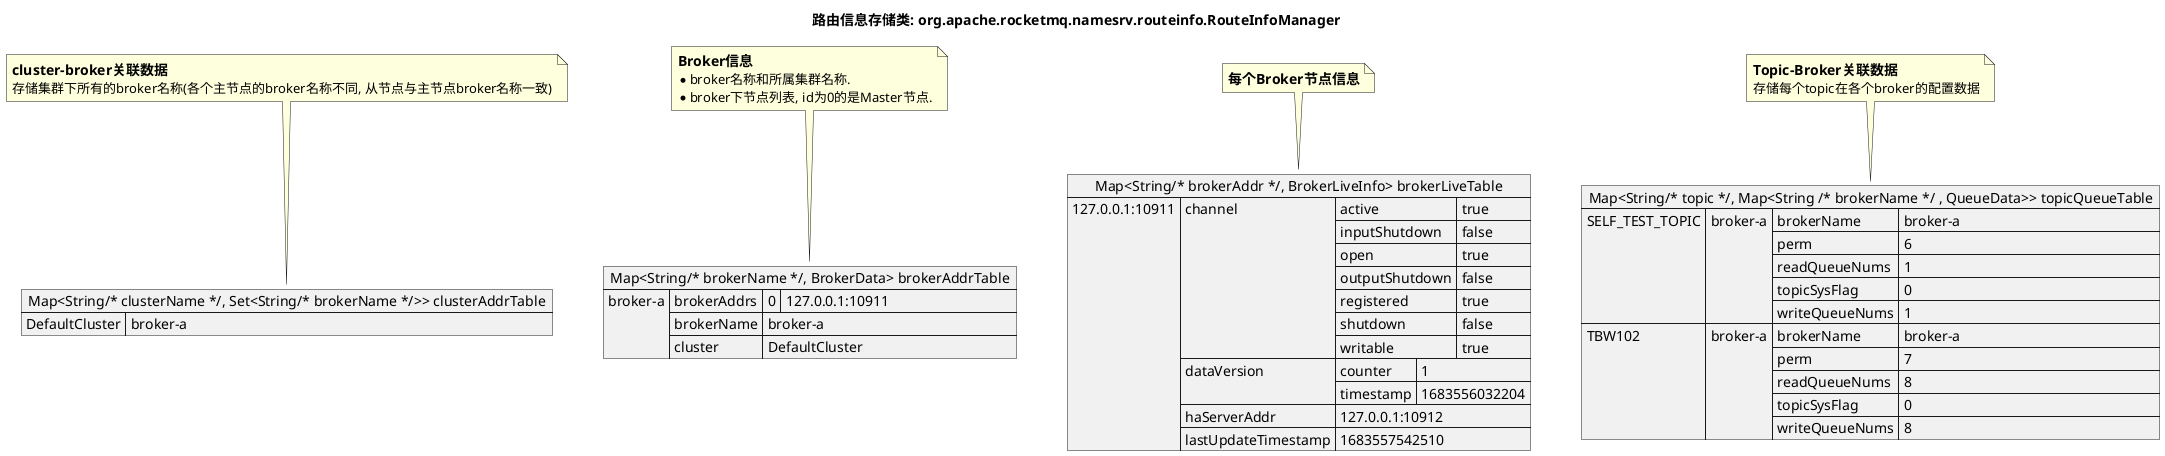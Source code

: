 @startuml

title "路由信息存储类: org.apache.rocketmq.namesrv.routeinfo.RouteInfoManager"

json "Map<String/* clusterName */, Set<String/* brokerName */>> clusterAddrTable" as clusterAddrTable {
	"DefaultCluster": ["broker-a"]
}

note top of clusterAddrTable
=== cluster-broker关联数据
存储集群下所有的broker名称(各个主节点的broker名称不同, 从节点与主节点broker名称一致)
end note


json "Map<String/* brokerName */, BrokerData> brokerAddrTable" as brokerAddrTable {
 	"broker-a": {
 		"brokerAddrs": {
 			"0": "127.0.0.1:10911"
 		},
 		"brokerName": "broker-a",
 		"cluster": "DefaultCluster"
 	}
}

note top of brokerAddrTable
=== Broker信息
* broker名称和所属集群名称.
* broker下节点列表, id为0的是Master节点.
end note


json "Map<String/* brokerAddr */, BrokerLiveInfo> brokerLiveTable" as brokerLiveTable {
	"127.0.0.1:10911": {
		"channel": {
			"active": true,
			"inputShutdown": false,
			"open": true,
			"outputShutdown": false,
			"registered": true,
			"shutdown": false,
			"writable": true
		},
		"dataVersion": {
			"counter": 1,
			"timestamp": 1683556032204
		},
		"haServerAddr": "127.0.0.1:10912",
		"lastUpdateTimestamp": 1683557542510
	}
}

note top of brokerLiveTable
=== 每个Broker节点信息
end note


json "Map<String/* topic */, Map<String /* brokerName */ , QueueData>> topicQueueTable" AS topicQueueTable {
	"SELF_TEST_TOPIC": {
		"broker-a": {
			"brokerName": "broker-a",
			"perm": 6,
			"readQueueNums": 1,
			"topicSysFlag": 0,
			"writeQueueNums": 1
		}
	},
	"TBW102": {
		"broker-a": {
			"brokerName": "broker-a",
			"perm": 7,
			"readQueueNums": 8,
			"topicSysFlag": 0,
			"writeQueueNums": 8
		}
	}
}

note top of topicQueueTable
=== Topic-Broker关联数据
存储每个topic在各个broker的配置数据
end note


@enduml
